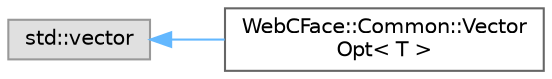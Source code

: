digraph "Graphical Class Hierarchy"
{
 // LATEX_PDF_SIZE
  bgcolor="transparent";
  edge [fontname=Helvetica,fontsize=10,labelfontname=Helvetica,labelfontsize=10];
  node [fontname=Helvetica,fontsize=10,shape=box,height=0.2,width=0.4];
  rankdir="LR";
  Node0 [id="Node000000",label="std::vector",height=0.2,width=0.4,color="grey60", fillcolor="#E0E0E0", style="filled",tooltip=" "];
  Node0 -> Node1 [id="edge6_Node000000_Node000001",dir="back",color="steelblue1",style="solid",tooltip=" "];
  Node1 [id="Node000001",label="WebCFace::Common::Vector\lOpt\< T \>",height=0.2,width=0.4,color="grey40", fillcolor="white", style="filled",URL="$structWebCFace_1_1Common_1_1VectorOpt.html",tooltip="1つの値またはvectorを持つクラス"];
}
